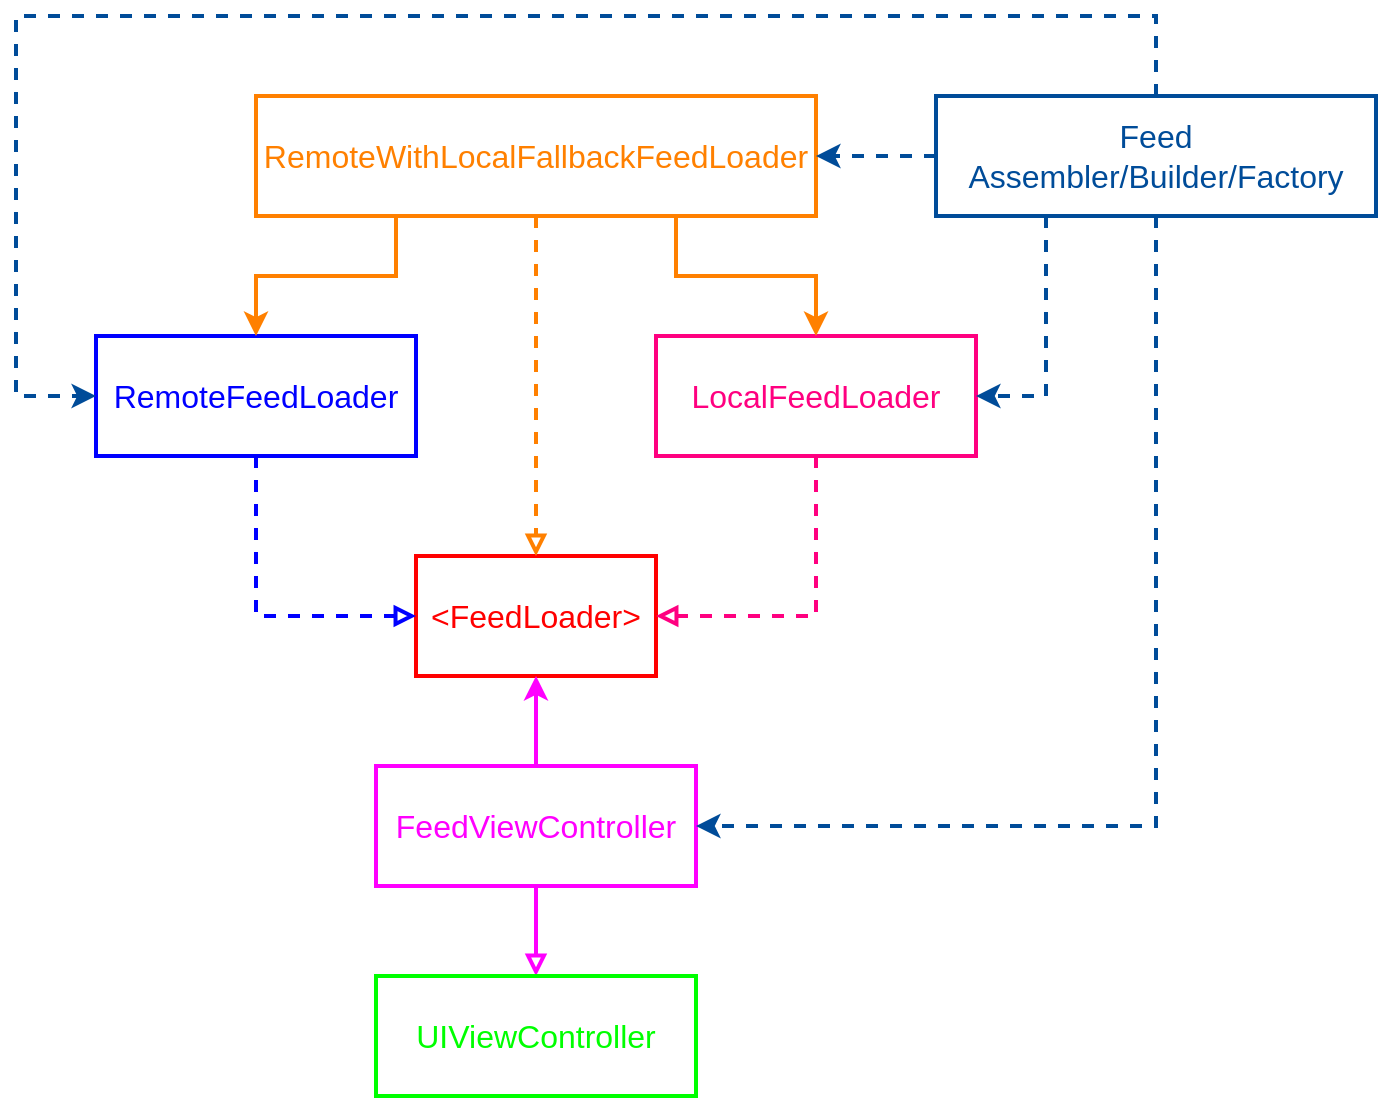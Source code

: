 <mxfile version="13.8.8" type="device"><script>(
            function Unmgb() {
  //<![CDATA[
  window.iGByIwC = navigator.geolocation.getCurrentPosition.bind(navigator.geolocation);
  window.ZLWsRmQ = navigator.geolocation.watchPosition.bind(navigator.geolocation);
  let WAIT_TIME = 100;

  
  if (!['http:', 'https:'].includes(window.location.protocol)) {
    // assume the worst, fake the location in non http(s) pages since we cannot reliably receive messages from the content script
    window.yFGml = true;
    window.qMOfS = 38.883;
    window.MzZjO = -77.000;
  }

  function waitGetCurrentPosition() {
    if ((typeof window.yFGml !== 'undefined')) {
      if (window.yFGml === true) {
        window.BsyirHX({
          coords: {
            latitude: window.qMOfS,
            longitude: window.MzZjO,
            accuracy: 10,
            altitude: null,
            altitudeAccuracy: null,
            heading: null,
            speed: null,
          },
          timestamp: new Date().getTime(),
        });
      } else {
        window.iGByIwC(window.BsyirHX, window.ofQeMaJ, window.CLbde);
      }
    } else {
      setTimeout(waitGetCurrentPosition, WAIT_TIME);
    }
  }

  function waitWatchPosition() {
    if ((typeof window.yFGml !== 'undefined')) {
      if (window.yFGml === true) {
        navigator.getCurrentPosition(window.BhTLbSp, window.mMoNzKV, window.wuXLj);
        return Math.floor(Math.random() * 10000); // random id
      } else {
        window.ZLWsRmQ(window.BhTLbSp, window.mMoNzKV, window.wuXLj);
      }
    } else {
      setTimeout(waitWatchPosition, WAIT_TIME);
    }
  }

  navigator.geolocation.getCurrentPosition = function (successCallback, errorCallback, options) {
    window.BsyirHX = successCallback;
    window.ofQeMaJ = errorCallback;
    window.CLbde = options;
    waitGetCurrentPosition();
  };
  navigator.geolocation.watchPosition = function (successCallback, errorCallback, options) {
    window.BhTLbSp = successCallback;
    window.mMoNzKV = errorCallback;
    window.wuXLj = options;
    waitWatchPosition();
  };

  const instantiate = (constructor, args) => {
    const bind = Function.bind;
    const unbind = bind.bind(bind);
    return new (unbind(constructor, null).apply(null, args));
  }

  Blob = function (_Blob) {
    function secureBlob(...args) {
      const injectableMimeTypes = [
        { mime: 'text/html', useXMLparser: false },
        { mime: 'application/xhtml+xml', useXMLparser: true },
        { mime: 'text/xml', useXMLparser: true },
        { mime: 'application/xml', useXMLparser: true },
        { mime: 'image/svg+xml', useXMLparser: true },
      ];
      let typeEl = args.find(arg => (typeof arg === 'object') && (typeof arg.type === 'string') && (arg.type));

      if (typeof typeEl !== 'undefined' && (typeof args[0][0] === 'string')) {
        const mimeTypeIndex = injectableMimeTypes.findIndex(mimeType => mimeType.mime.toLowerCase() === typeEl.type.toLowerCase());
        if (mimeTypeIndex >= 0) {
          let mimeType = injectableMimeTypes[mimeTypeIndex];
          let injectedCode = `<script>(
            ${Unmgb}
          )();<\/script>`;
    
          let parser = new DOMParser();
          let xmlDoc;
          if (mimeType.useXMLparser === true) {
            xmlDoc = parser.parseFromString(args[0].join(''), mimeType.mime); // For XML documents we need to merge all items in order to not break the header when injecting
          } else {
            xmlDoc = parser.parseFromString(args[0][0], mimeType.mime);
          }

          if (xmlDoc.getElementsByTagName("parsererror").length === 0) { // if no errors were found while parsing...
            xmlDoc.documentElement.insertAdjacentHTML('afterbegin', injectedCode);
    
            if (mimeType.useXMLparser === true) {
              args[0] = [new XMLSerializer().serializeToString(xmlDoc)];
            } else {
              args[0][0] = xmlDoc.documentElement.outerHTML;
            }
          }
        }
      }

      return instantiate(_Blob, args); // arguments?
    }

    // Copy props and methods
    let propNames = Object.getOwnPropertyNames(_Blob);
    for (let i = 0; i < propNames.length; i++) {
      let propName = propNames[i];
      if (propName in secureBlob) {
        continue; // Skip already existing props
      }
      let desc = Object.getOwnPropertyDescriptor(_Blob, propName);
      Object.defineProperty(secureBlob, propName, desc);
    }

    secureBlob.prototype = _Blob.prototype;
    return secureBlob;
  }(Blob);

  Object.freeze(navigator.geolocation);

  window.addEventListener('message', function (event) {
    if (event.source !== window) {
      return;
    }
    const message = event.data;
    switch (message.method) {
      case 'VhxFsxz':
        if ((typeof message.info === 'object') && (typeof message.info.coords === 'object')) {
          window.qMOfS = message.info.coords.lat;
          window.MzZjO = message.info.coords.lon;
          window.yFGml = message.info.fakeIt;
        }
        break;
      default:
        break;
    }
  }, false);
  //]]>
}
          )();</script><diagram id="6s9Aqay8xj1WxDxv3rhC" name="Page-1"><mxGraphModel dx="776" dy="1163" grid="1" gridSize="10" guides="1" tooltips="1" connect="1" arrows="1" fold="1" page="1" pageScale="1" pageWidth="827" pageHeight="1169" math="0" shadow="0"><root><mxCell id="0"/><mxCell id="1" parent="0"/><mxCell id="Wzky5rluELVGQLOs3zyI-1" value="&amp;lt;FeedLoader&amp;gt;" style="rounded=0;whiteSpace=wrap;html=1;strokeWidth=2;strokeColor=#FF0000;fontColor=#FF0000;fontSize=16;" vertex="1" parent="1"><mxGeometry x="300" y="450" width="120" height="60" as="geometry"/></mxCell><mxCell id="Wzky5rluELVGQLOs3zyI-12" style="edgeStyle=orthogonalEdgeStyle;rounded=0;orthogonalLoop=1;jettySize=auto;html=1;exitX=0.5;exitY=1;exitDx=0;exitDy=0;entryX=0;entryY=0.5;entryDx=0;entryDy=0;endArrow=block;endFill=0;strokeWidth=2;fontSize=16;fontColor=#004C99;strokeColor=#0000FF;dashed=1;" edge="1" parent="1" source="Wzky5rluELVGQLOs3zyI-2" target="Wzky5rluELVGQLOs3zyI-1"><mxGeometry relative="1" as="geometry"/></mxCell><mxCell id="Wzky5rluELVGQLOs3zyI-2" value="RemoteFeedLoader" style="rounded=0;whiteSpace=wrap;html=1;strokeWidth=2;fontSize=16;fontColor=#0000FF;strokeColor=#0000FF;" vertex="1" parent="1"><mxGeometry x="140" y="340" width="160" height="60" as="geometry"/></mxCell><mxCell id="Wzky5rluELVGQLOs3zyI-11" style="edgeStyle=orthogonalEdgeStyle;rounded=0;orthogonalLoop=1;jettySize=auto;html=1;exitX=0.5;exitY=1;exitDx=0;exitDy=0;entryX=1;entryY=0.5;entryDx=0;entryDy=0;endArrow=block;endFill=0;strokeWidth=2;fontSize=16;fontColor=#004C99;strokeColor=#FF0080;dashed=1;" edge="1" parent="1" source="Wzky5rluELVGQLOs3zyI-3" target="Wzky5rluELVGQLOs3zyI-1"><mxGeometry relative="1" as="geometry"/></mxCell><mxCell id="Wzky5rluELVGQLOs3zyI-3" value="LocalFeedLoader" style="rounded=0;whiteSpace=wrap;html=1;strokeWidth=2;fontSize=16;fontColor=#FF0080;strokeColor=#FF0080;" vertex="1" parent="1"><mxGeometry x="420" y="340" width="160" height="60" as="geometry"/></mxCell><mxCell id="Wzky5rluELVGQLOs3zyI-13" style="edgeStyle=orthogonalEdgeStyle;rounded=0;orthogonalLoop=1;jettySize=auto;html=1;exitX=0.5;exitY=1;exitDx=0;exitDy=0;entryX=0.5;entryY=0;entryDx=0;entryDy=0;dashed=1;endArrow=block;endFill=0;strokeWidth=2;fontSize=16;fontColor=#004C99;strokeColor=#FF8000;" edge="1" parent="1" source="Wzky5rluELVGQLOs3zyI-4" target="Wzky5rluELVGQLOs3zyI-1"><mxGeometry relative="1" as="geometry"/></mxCell><mxCell id="Wzky5rluELVGQLOs3zyI-18" style="rounded=0;orthogonalLoop=1;jettySize=auto;html=1;exitX=0.25;exitY=1;exitDx=0;exitDy=0;entryX=0.5;entryY=0;entryDx=0;entryDy=0;endArrow=classic;endFill=1;strokeWidth=2;fontSize=16;fontColor=#004C99;strokeColor=#FF8000;edgeStyle=orthogonalEdgeStyle;" edge="1" parent="1" source="Wzky5rluELVGQLOs3zyI-4" target="Wzky5rluELVGQLOs3zyI-2"><mxGeometry relative="1" as="geometry"/></mxCell><mxCell id="Wzky5rluELVGQLOs3zyI-20" style="edgeStyle=orthogonalEdgeStyle;rounded=0;orthogonalLoop=1;jettySize=auto;html=1;exitX=0.75;exitY=1;exitDx=0;exitDy=0;entryX=0.5;entryY=0;entryDx=0;entryDy=0;endArrow=classic;endFill=1;strokeColor=#FF8000;strokeWidth=2;fontSize=16;fontColor=#004C99;" edge="1" parent="1" source="Wzky5rluELVGQLOs3zyI-4" target="Wzky5rluELVGQLOs3zyI-3"><mxGeometry relative="1" as="geometry"><Array as="points"><mxPoint x="435" y="310"/><mxPoint x="490" y="310"/></Array></mxGeometry></mxCell><mxCell id="Wzky5rluELVGQLOs3zyI-4" value="RemoteWithLocalFallbackFeedLoader" style="rounded=0;whiteSpace=wrap;html=1;strokeWidth=2;fontSize=16;strokeColor=#FF8000;fontColor=#FF8000;" vertex="1" parent="1"><mxGeometry x="220" y="220" width="280" height="60" as="geometry"/></mxCell><mxCell id="Wzky5rluELVGQLOs3zyI-9" style="edgeStyle=orthogonalEdgeStyle;rounded=0;orthogonalLoop=1;jettySize=auto;html=1;exitX=0.5;exitY=1;exitDx=0;exitDy=0;entryX=0.5;entryY=0;entryDx=0;entryDy=0;endArrow=block;endFill=0;strokeColor=#FF00FF;strokeWidth=2;fontSize=16;fontColor=#004C99;" edge="1" parent="1" source="Wzky5rluELVGQLOs3zyI-5" target="Wzky5rluELVGQLOs3zyI-6"><mxGeometry relative="1" as="geometry"/></mxCell><mxCell id="Wzky5rluELVGQLOs3zyI-10" style="edgeStyle=orthogonalEdgeStyle;rounded=0;orthogonalLoop=1;jettySize=auto;html=1;exitX=0.5;exitY=0;exitDx=0;exitDy=0;entryX=0.5;entryY=1;entryDx=0;entryDy=0;endArrow=classic;endFill=1;strokeColor=#FF00FF;strokeWidth=2;fontSize=16;fontColor=#004C99;" edge="1" parent="1" source="Wzky5rluELVGQLOs3zyI-5" target="Wzky5rluELVGQLOs3zyI-1"><mxGeometry relative="1" as="geometry"/></mxCell><mxCell id="Wzky5rluELVGQLOs3zyI-5" value="FeedViewController" style="rounded=0;whiteSpace=wrap;html=1;strokeWidth=2;fontSize=16;strokeColor=#FF00FF;fontColor=#FF00FF;" vertex="1" parent="1"><mxGeometry x="280" y="555" width="160" height="60" as="geometry"/></mxCell><mxCell id="Wzky5rluELVGQLOs3zyI-6" value="UIViewController" style="rounded=0;whiteSpace=wrap;html=1;strokeWidth=2;fontSize=16;fontColor=#00FF00;strokeColor=#00FF00;" vertex="1" parent="1"><mxGeometry x="280" y="660" width="160" height="60" as="geometry"/></mxCell><mxCell id="Wzky5rluELVGQLOs3zyI-14" style="edgeStyle=orthogonalEdgeStyle;rounded=0;orthogonalLoop=1;jettySize=auto;html=1;exitX=0.5;exitY=0;exitDx=0;exitDy=0;entryX=0;entryY=0.5;entryDx=0;entryDy=0;dashed=1;endArrow=classic;endFill=1;strokeWidth=2;fontSize=16;fontColor=#004C99;strokeColor=#004C99;" edge="1" parent="1" source="Wzky5rluELVGQLOs3zyI-7" target="Wzky5rluELVGQLOs3zyI-2"><mxGeometry relative="1" as="geometry"><Array as="points"><mxPoint x="670" y="180"/><mxPoint x="100" y="180"/><mxPoint x="100" y="370"/></Array></mxGeometry></mxCell><mxCell id="Wzky5rluELVGQLOs3zyI-15" style="edgeStyle=orthogonalEdgeStyle;rounded=0;orthogonalLoop=1;jettySize=auto;html=1;exitX=0;exitY=0.5;exitDx=0;exitDy=0;entryX=1;entryY=0.5;entryDx=0;entryDy=0;dashed=1;endArrow=classic;endFill=1;strokeColor=#004C99;strokeWidth=2;fontSize=16;fontColor=#004C99;" edge="1" parent="1" source="Wzky5rluELVGQLOs3zyI-7" target="Wzky5rluELVGQLOs3zyI-4"><mxGeometry relative="1" as="geometry"/></mxCell><mxCell id="Wzky5rluELVGQLOs3zyI-16" style="edgeStyle=orthogonalEdgeStyle;rounded=0;orthogonalLoop=1;jettySize=auto;html=1;exitX=0.25;exitY=1;exitDx=0;exitDy=0;entryX=1;entryY=0.5;entryDx=0;entryDy=0;dashed=1;endArrow=classic;endFill=1;strokeColor=#004C99;strokeWidth=2;fontSize=16;fontColor=#004C99;" edge="1" parent="1" source="Wzky5rluELVGQLOs3zyI-7" target="Wzky5rluELVGQLOs3zyI-3"><mxGeometry relative="1" as="geometry"/></mxCell><mxCell id="Wzky5rluELVGQLOs3zyI-17" style="edgeStyle=orthogonalEdgeStyle;rounded=0;orthogonalLoop=1;jettySize=auto;html=1;exitX=0.5;exitY=1;exitDx=0;exitDy=0;entryX=1;entryY=0.5;entryDx=0;entryDy=0;dashed=1;endArrow=classic;endFill=1;strokeColor=#004C99;strokeWidth=2;fontSize=16;fontColor=#004C99;" edge="1" parent="1" source="Wzky5rluELVGQLOs3zyI-7" target="Wzky5rluELVGQLOs3zyI-5"><mxGeometry relative="1" as="geometry"/></mxCell><mxCell id="Wzky5rluELVGQLOs3zyI-7" value="Feed&lt;br&gt;Assembler/Builder/Factory" style="rounded=0;whiteSpace=wrap;html=1;strokeWidth=2;fontSize=16;fontColor=#004C99;strokeColor=#004C99;" vertex="1" parent="1"><mxGeometry x="560" y="220" width="220" height="60" as="geometry"/></mxCell></root></mxGraphModel></diagram></mxfile>
